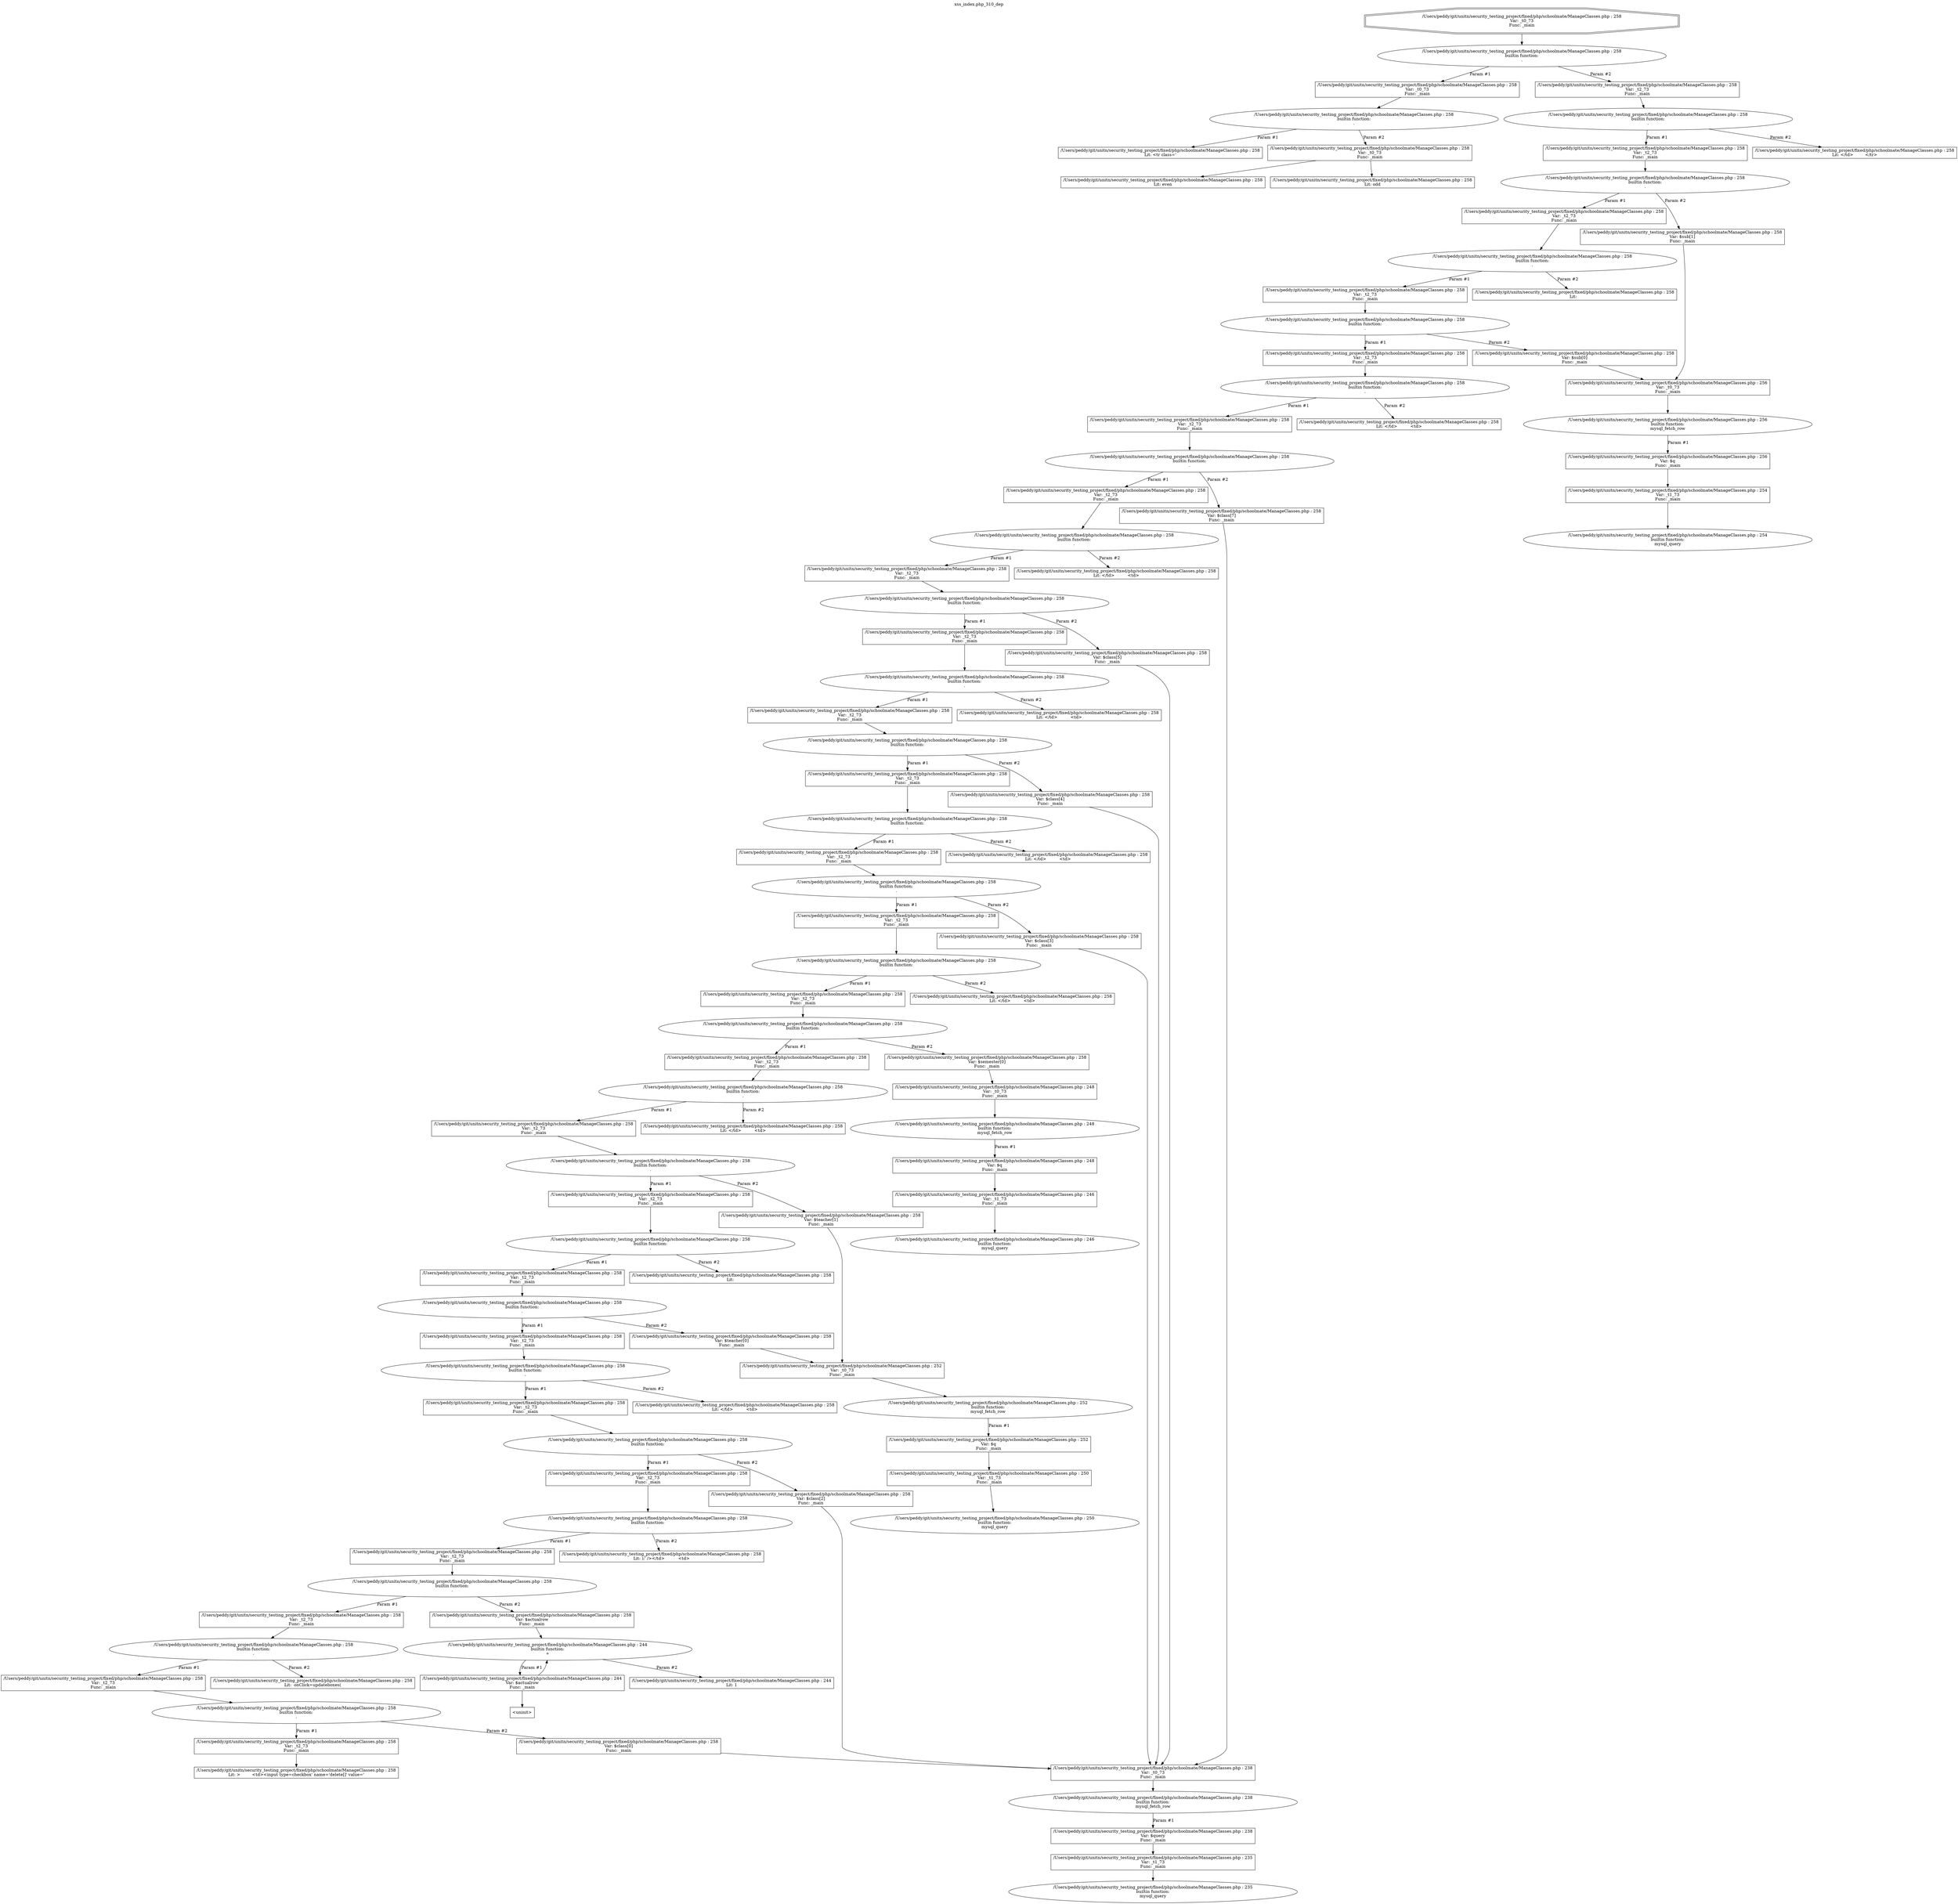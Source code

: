digraph cfg {
  label="xss_index.php_310_dep";
  labelloc=t;
  n1 [shape=doubleoctagon, label="/Users/peddy/git/unitn/security_testing_project/fixed/php/schoolmate/ManageClasses.php : 258\nVar: _t0_73\nFunc: _main\n"];
  n2 [shape=ellipse, label="/Users/peddy/git/unitn/security_testing_project/fixed/php/schoolmate/ManageClasses.php : 258\nbuiltin function:\n.\n"];
  n3 [shape=box, label="/Users/peddy/git/unitn/security_testing_project/fixed/php/schoolmate/ManageClasses.php : 258\nVar: _t0_73\nFunc: _main\n"];
  n4 [shape=ellipse, label="/Users/peddy/git/unitn/security_testing_project/fixed/php/schoolmate/ManageClasses.php : 258\nbuiltin function:\n.\n"];
  n5 [shape=box, label="/Users/peddy/git/unitn/security_testing_project/fixed/php/schoolmate/ManageClasses.php : 258\nLit: <tr class='\n"];
  n6 [shape=box, label="/Users/peddy/git/unitn/security_testing_project/fixed/php/schoolmate/ManageClasses.php : 258\nVar: _t0_73\nFunc: _main\n"];
  n7 [shape=box, label="/Users/peddy/git/unitn/security_testing_project/fixed/php/schoolmate/ManageClasses.php : 258\nLit: even\n"];
  n8 [shape=box, label="/Users/peddy/git/unitn/security_testing_project/fixed/php/schoolmate/ManageClasses.php : 258\nLit: odd\n"];
  n9 [shape=box, label="/Users/peddy/git/unitn/security_testing_project/fixed/php/schoolmate/ManageClasses.php : 258\nVar: _t2_73\nFunc: _main\n"];
  n10 [shape=ellipse, label="/Users/peddy/git/unitn/security_testing_project/fixed/php/schoolmate/ManageClasses.php : 258\nbuiltin function:\n.\n"];
  n11 [shape=box, label="/Users/peddy/git/unitn/security_testing_project/fixed/php/schoolmate/ManageClasses.php : 258\nVar: _t2_73\nFunc: _main\n"];
  n12 [shape=ellipse, label="/Users/peddy/git/unitn/security_testing_project/fixed/php/schoolmate/ManageClasses.php : 258\nbuiltin function:\n.\n"];
  n13 [shape=box, label="/Users/peddy/git/unitn/security_testing_project/fixed/php/schoolmate/ManageClasses.php : 258\nVar: _t2_73\nFunc: _main\n"];
  n14 [shape=ellipse, label="/Users/peddy/git/unitn/security_testing_project/fixed/php/schoolmate/ManageClasses.php : 258\nbuiltin function:\n.\n"];
  n15 [shape=box, label="/Users/peddy/git/unitn/security_testing_project/fixed/php/schoolmate/ManageClasses.php : 258\nVar: _t2_73\nFunc: _main\n"];
  n16 [shape=ellipse, label="/Users/peddy/git/unitn/security_testing_project/fixed/php/schoolmate/ManageClasses.php : 258\nbuiltin function:\n.\n"];
  n17 [shape=box, label="/Users/peddy/git/unitn/security_testing_project/fixed/php/schoolmate/ManageClasses.php : 258\nVar: _t2_73\nFunc: _main\n"];
  n18 [shape=ellipse, label="/Users/peddy/git/unitn/security_testing_project/fixed/php/schoolmate/ManageClasses.php : 258\nbuiltin function:\n.\n"];
  n19 [shape=box, label="/Users/peddy/git/unitn/security_testing_project/fixed/php/schoolmate/ManageClasses.php : 258\nVar: _t2_73\nFunc: _main\n"];
  n20 [shape=ellipse, label="/Users/peddy/git/unitn/security_testing_project/fixed/php/schoolmate/ManageClasses.php : 258\nbuiltin function:\n.\n"];
  n21 [shape=box, label="/Users/peddy/git/unitn/security_testing_project/fixed/php/schoolmate/ManageClasses.php : 258\nVar: _t2_73\nFunc: _main\n"];
  n22 [shape=ellipse, label="/Users/peddy/git/unitn/security_testing_project/fixed/php/schoolmate/ManageClasses.php : 258\nbuiltin function:\n.\n"];
  n23 [shape=box, label="/Users/peddy/git/unitn/security_testing_project/fixed/php/schoolmate/ManageClasses.php : 258\nVar: _t2_73\nFunc: _main\n"];
  n24 [shape=ellipse, label="/Users/peddy/git/unitn/security_testing_project/fixed/php/schoolmate/ManageClasses.php : 258\nbuiltin function:\n.\n"];
  n25 [shape=box, label="/Users/peddy/git/unitn/security_testing_project/fixed/php/schoolmate/ManageClasses.php : 258\nVar: _t2_73\nFunc: _main\n"];
  n26 [shape=ellipse, label="/Users/peddy/git/unitn/security_testing_project/fixed/php/schoolmate/ManageClasses.php : 258\nbuiltin function:\n.\n"];
  n27 [shape=box, label="/Users/peddy/git/unitn/security_testing_project/fixed/php/schoolmate/ManageClasses.php : 258\nVar: _t2_73\nFunc: _main\n"];
  n28 [shape=ellipse, label="/Users/peddy/git/unitn/security_testing_project/fixed/php/schoolmate/ManageClasses.php : 258\nbuiltin function:\n.\n"];
  n29 [shape=box, label="/Users/peddy/git/unitn/security_testing_project/fixed/php/schoolmate/ManageClasses.php : 258\nVar: _t2_73\nFunc: _main\n"];
  n30 [shape=ellipse, label="/Users/peddy/git/unitn/security_testing_project/fixed/php/schoolmate/ManageClasses.php : 258\nbuiltin function:\n.\n"];
  n31 [shape=box, label="/Users/peddy/git/unitn/security_testing_project/fixed/php/schoolmate/ManageClasses.php : 258\nVar: _t2_73\nFunc: _main\n"];
  n32 [shape=ellipse, label="/Users/peddy/git/unitn/security_testing_project/fixed/php/schoolmate/ManageClasses.php : 258\nbuiltin function:\n.\n"];
  n33 [shape=box, label="/Users/peddy/git/unitn/security_testing_project/fixed/php/schoolmate/ManageClasses.php : 258\nVar: _t2_73\nFunc: _main\n"];
  n34 [shape=ellipse, label="/Users/peddy/git/unitn/security_testing_project/fixed/php/schoolmate/ManageClasses.php : 258\nbuiltin function:\n.\n"];
  n35 [shape=box, label="/Users/peddy/git/unitn/security_testing_project/fixed/php/schoolmate/ManageClasses.php : 258\nVar: _t2_73\nFunc: _main\n"];
  n36 [shape=ellipse, label="/Users/peddy/git/unitn/security_testing_project/fixed/php/schoolmate/ManageClasses.php : 258\nbuiltin function:\n.\n"];
  n37 [shape=box, label="/Users/peddy/git/unitn/security_testing_project/fixed/php/schoolmate/ManageClasses.php : 258\nVar: _t2_73\nFunc: _main\n"];
  n38 [shape=ellipse, label="/Users/peddy/git/unitn/security_testing_project/fixed/php/schoolmate/ManageClasses.php : 258\nbuiltin function:\n.\n"];
  n39 [shape=box, label="/Users/peddy/git/unitn/security_testing_project/fixed/php/schoolmate/ManageClasses.php : 258\nVar: _t2_73\nFunc: _main\n"];
  n40 [shape=ellipse, label="/Users/peddy/git/unitn/security_testing_project/fixed/php/schoolmate/ManageClasses.php : 258\nbuiltin function:\n.\n"];
  n41 [shape=box, label="/Users/peddy/git/unitn/security_testing_project/fixed/php/schoolmate/ManageClasses.php : 258\nVar: _t2_73\nFunc: _main\n"];
  n42 [shape=ellipse, label="/Users/peddy/git/unitn/security_testing_project/fixed/php/schoolmate/ManageClasses.php : 258\nbuiltin function:\n.\n"];
  n43 [shape=box, label="/Users/peddy/git/unitn/security_testing_project/fixed/php/schoolmate/ManageClasses.php : 258\nVar: _t2_73\nFunc: _main\n"];
  n44 [shape=ellipse, label="/Users/peddy/git/unitn/security_testing_project/fixed/php/schoolmate/ManageClasses.php : 258\nbuiltin function:\n.\n"];
  n45 [shape=box, label="/Users/peddy/git/unitn/security_testing_project/fixed/php/schoolmate/ManageClasses.php : 258\nVar: _t2_73\nFunc: _main\n"];
  n46 [shape=ellipse, label="/Users/peddy/git/unitn/security_testing_project/fixed/php/schoolmate/ManageClasses.php : 258\nbuiltin function:\n.\n"];
  n47 [shape=box, label="/Users/peddy/git/unitn/security_testing_project/fixed/php/schoolmate/ManageClasses.php : 258\nVar: _t2_73\nFunc: _main\n"];
  n48 [shape=ellipse, label="/Users/peddy/git/unitn/security_testing_project/fixed/php/schoolmate/ManageClasses.php : 258\nbuiltin function:\n.\n"];
  n49 [shape=box, label="/Users/peddy/git/unitn/security_testing_project/fixed/php/schoolmate/ManageClasses.php : 258\nVar: _t2_73\nFunc: _main\n"];
  n50 [shape=ellipse, label="/Users/peddy/git/unitn/security_testing_project/fixed/php/schoolmate/ManageClasses.php : 258\nbuiltin function:\n.\n"];
  n51 [shape=box, label="/Users/peddy/git/unitn/security_testing_project/fixed/php/schoolmate/ManageClasses.php : 258\nVar: _t2_73\nFunc: _main\n"];
  n52 [shape=ellipse, label="/Users/peddy/git/unitn/security_testing_project/fixed/php/schoolmate/ManageClasses.php : 258\nbuiltin function:\n.\n"];
  n53 [shape=box, label="/Users/peddy/git/unitn/security_testing_project/fixed/php/schoolmate/ManageClasses.php : 258\nVar: _t2_73\nFunc: _main\n"];
  n54 [shape=ellipse, label="/Users/peddy/git/unitn/security_testing_project/fixed/php/schoolmate/ManageClasses.php : 258\nbuiltin function:\n.\n"];
  n55 [shape=box, label="/Users/peddy/git/unitn/security_testing_project/fixed/php/schoolmate/ManageClasses.php : 258\nVar: _t2_73\nFunc: _main\n"];
  n56 [shape=ellipse, label="/Users/peddy/git/unitn/security_testing_project/fixed/php/schoolmate/ManageClasses.php : 258\nbuiltin function:\n.\n"];
  n57 [shape=box, label="/Users/peddy/git/unitn/security_testing_project/fixed/php/schoolmate/ManageClasses.php : 258\nVar: _t2_73\nFunc: _main\n"];
  n58 [shape=box, label="/Users/peddy/git/unitn/security_testing_project/fixed/php/schoolmate/ManageClasses.php : 258\nLit: >	  <td><input type=checkbox' name='delete[]' value='\n"];
  n59 [shape=box, label="/Users/peddy/git/unitn/security_testing_project/fixed/php/schoolmate/ManageClasses.php : 258\nVar: $class[0]\nFunc: _main\n"];
  n60 [shape=box, label="/Users/peddy/git/unitn/security_testing_project/fixed/php/schoolmate/ManageClasses.php : 238\nVar: _t0_73\nFunc: _main\n"];
  n61 [shape=ellipse, label="/Users/peddy/git/unitn/security_testing_project/fixed/php/schoolmate/ManageClasses.php : 238\nbuiltin function:\nmysql_fetch_row\n"];
  n62 [shape=box, label="/Users/peddy/git/unitn/security_testing_project/fixed/php/schoolmate/ManageClasses.php : 238\nVar: $query\nFunc: _main\n"];
  n63 [shape=box, label="/Users/peddy/git/unitn/security_testing_project/fixed/php/schoolmate/ManageClasses.php : 235\nVar: _t1_73\nFunc: _main\n"];
  n64 [shape=ellipse, label="/Users/peddy/git/unitn/security_testing_project/fixed/php/schoolmate/ManageClasses.php : 235\nbuiltin function:\nmysql_query\n"];
  n65 [shape=box, label="/Users/peddy/git/unitn/security_testing_project/fixed/php/schoolmate/ManageClasses.php : 258\nLit:  onClick=updateboxes(\n"];
  n66 [shape=box, label="/Users/peddy/git/unitn/security_testing_project/fixed/php/schoolmate/ManageClasses.php : 258\nVar: $actualrow\nFunc: _main\n"];
  n67 [shape=ellipse, label="/Users/peddy/git/unitn/security_testing_project/fixed/php/schoolmate/ManageClasses.php : 244\nbuiltin function:\n+\n"];
  n68 [shape=box, label="/Users/peddy/git/unitn/security_testing_project/fixed/php/schoolmate/ManageClasses.php : 244\nVar: $actualrow\nFunc: _main\n"];
  n69 [shape=box, label="<uninit>"];
  n70 [shape=box, label="/Users/peddy/git/unitn/security_testing_project/fixed/php/schoolmate/ManageClasses.php : 244\nLit: 1\n"];
  n71 [shape=box, label="/Users/peddy/git/unitn/security_testing_project/fixed/php/schoolmate/ManageClasses.php : 258\nLit: );' /></td>	  <td>\n"];
  n72 [shape=box, label="/Users/peddy/git/unitn/security_testing_project/fixed/php/schoolmate/ManageClasses.php : 258\nVar: $class[2]\nFunc: _main\n"];
  n73 [shape=box, label="/Users/peddy/git/unitn/security_testing_project/fixed/php/schoolmate/ManageClasses.php : 258\nLit: </td>	  <td>\n"];
  n74 [shape=box, label="/Users/peddy/git/unitn/security_testing_project/fixed/php/schoolmate/ManageClasses.php : 258\nVar: $teacher[0]\nFunc: _main\n"];
  n75 [shape=box, label="/Users/peddy/git/unitn/security_testing_project/fixed/php/schoolmate/ManageClasses.php : 252\nVar: _t0_73\nFunc: _main\n"];
  n76 [shape=ellipse, label="/Users/peddy/git/unitn/security_testing_project/fixed/php/schoolmate/ManageClasses.php : 252\nbuiltin function:\nmysql_fetch_row\n"];
  n77 [shape=box, label="/Users/peddy/git/unitn/security_testing_project/fixed/php/schoolmate/ManageClasses.php : 252\nVar: $q\nFunc: _main\n"];
  n78 [shape=box, label="/Users/peddy/git/unitn/security_testing_project/fixed/php/schoolmate/ManageClasses.php : 250\nVar: _t1_73\nFunc: _main\n"];
  n79 [shape=ellipse, label="/Users/peddy/git/unitn/security_testing_project/fixed/php/schoolmate/ManageClasses.php : 250\nbuiltin function:\nmysql_query\n"];
  n80 [shape=box, label="/Users/peddy/git/unitn/security_testing_project/fixed/php/schoolmate/ManageClasses.php : 258\nLit:  \n"];
  n81 [shape=box, label="/Users/peddy/git/unitn/security_testing_project/fixed/php/schoolmate/ManageClasses.php : 258\nVar: $teacher[1]\nFunc: _main\n"];
  n82 [shape=box, label="/Users/peddy/git/unitn/security_testing_project/fixed/php/schoolmate/ManageClasses.php : 258\nLit: </td>	  <td>\n"];
  n83 [shape=box, label="/Users/peddy/git/unitn/security_testing_project/fixed/php/schoolmate/ManageClasses.php : 258\nVar: $semester[0]\nFunc: _main\n"];
  n84 [shape=box, label="/Users/peddy/git/unitn/security_testing_project/fixed/php/schoolmate/ManageClasses.php : 248\nVar: _t0_73\nFunc: _main\n"];
  n85 [shape=ellipse, label="/Users/peddy/git/unitn/security_testing_project/fixed/php/schoolmate/ManageClasses.php : 248\nbuiltin function:\nmysql_fetch_row\n"];
  n86 [shape=box, label="/Users/peddy/git/unitn/security_testing_project/fixed/php/schoolmate/ManageClasses.php : 248\nVar: $q\nFunc: _main\n"];
  n87 [shape=box, label="/Users/peddy/git/unitn/security_testing_project/fixed/php/schoolmate/ManageClasses.php : 246\nVar: _t1_73\nFunc: _main\n"];
  n88 [shape=ellipse, label="/Users/peddy/git/unitn/security_testing_project/fixed/php/schoolmate/ManageClasses.php : 246\nbuiltin function:\nmysql_query\n"];
  n89 [shape=box, label="/Users/peddy/git/unitn/security_testing_project/fixed/php/schoolmate/ManageClasses.php : 258\nLit: </td>	  <td>\n"];
  n90 [shape=box, label="/Users/peddy/git/unitn/security_testing_project/fixed/php/schoolmate/ManageClasses.php : 258\nVar: $class[3]\nFunc: _main\n"];
  n91 [shape=box, label="/Users/peddy/git/unitn/security_testing_project/fixed/php/schoolmate/ManageClasses.php : 258\nLit: </td>	  <td>\n"];
  n92 [shape=box, label="/Users/peddy/git/unitn/security_testing_project/fixed/php/schoolmate/ManageClasses.php : 258\nVar: $class[4]\nFunc: _main\n"];
  n93 [shape=box, label="/Users/peddy/git/unitn/security_testing_project/fixed/php/schoolmate/ManageClasses.php : 258\nLit: </td>	  <td>\n"];
  n94 [shape=box, label="/Users/peddy/git/unitn/security_testing_project/fixed/php/schoolmate/ManageClasses.php : 258\nVar: $class[5]\nFunc: _main\n"];
  n95 [shape=box, label="/Users/peddy/git/unitn/security_testing_project/fixed/php/schoolmate/ManageClasses.php : 258\nLit: </td>	  <td>\n"];
  n96 [shape=box, label="/Users/peddy/git/unitn/security_testing_project/fixed/php/schoolmate/ManageClasses.php : 258\nVar: $class[7]\nFunc: _main\n"];
  n97 [shape=box, label="/Users/peddy/git/unitn/security_testing_project/fixed/php/schoolmate/ManageClasses.php : 258\nLit: </td>	  <td>\n"];
  n98 [shape=box, label="/Users/peddy/git/unitn/security_testing_project/fixed/php/schoolmate/ManageClasses.php : 258\nVar: $sub[0]\nFunc: _main\n"];
  n99 [shape=box, label="/Users/peddy/git/unitn/security_testing_project/fixed/php/schoolmate/ManageClasses.php : 256\nVar: _t0_73\nFunc: _main\n"];
  n100 [shape=ellipse, label="/Users/peddy/git/unitn/security_testing_project/fixed/php/schoolmate/ManageClasses.php : 256\nbuiltin function:\nmysql_fetch_row\n"];
  n101 [shape=box, label="/Users/peddy/git/unitn/security_testing_project/fixed/php/schoolmate/ManageClasses.php : 256\nVar: $q\nFunc: _main\n"];
  n102 [shape=box, label="/Users/peddy/git/unitn/security_testing_project/fixed/php/schoolmate/ManageClasses.php : 254\nVar: _t1_73\nFunc: _main\n"];
  n103 [shape=ellipse, label="/Users/peddy/git/unitn/security_testing_project/fixed/php/schoolmate/ManageClasses.php : 254\nbuiltin function:\nmysql_query\n"];
  n104 [shape=box, label="/Users/peddy/git/unitn/security_testing_project/fixed/php/schoolmate/ManageClasses.php : 258\nLit:  \n"];
  n105 [shape=box, label="/Users/peddy/git/unitn/security_testing_project/fixed/php/schoolmate/ManageClasses.php : 258\nVar: $sub[1]\nFunc: _main\n"];
  n106 [shape=box, label="/Users/peddy/git/unitn/security_testing_project/fixed/php/schoolmate/ManageClasses.php : 258\nLit: </td>	 </tr>\n"];
  n1 -> n2;
  n3 -> n4;
  n4 -> n5[label="Param #1"];
  n4 -> n6[label="Param #2"];
  n6 -> n7;
  n6 -> n8;
  n2 -> n3[label="Param #1"];
  n2 -> n9[label="Param #2"];
  n9 -> n10;
  n11 -> n12;
  n13 -> n14;
  n15 -> n16;
  n17 -> n18;
  n19 -> n20;
  n21 -> n22;
  n23 -> n24;
  n25 -> n26;
  n27 -> n28;
  n29 -> n30;
  n31 -> n32;
  n33 -> n34;
  n35 -> n36;
  n37 -> n38;
  n39 -> n40;
  n41 -> n42;
  n43 -> n44;
  n45 -> n46;
  n47 -> n48;
  n49 -> n50;
  n51 -> n52;
  n53 -> n54;
  n55 -> n56;
  n57 -> n58;
  n56 -> n57[label="Param #1"];
  n56 -> n59[label="Param #2"];
  n60 -> n61;
  n63 -> n64;
  n62 -> n63;
  n61 -> n62[label="Param #1"];
  n59 -> n60;
  n54 -> n55[label="Param #1"];
  n54 -> n65[label="Param #2"];
  n52 -> n53[label="Param #1"];
  n52 -> n66[label="Param #2"];
  n66 -> n67;
  n68 -> n67;
  n68 -> n69;
  n67 -> n68[label="Param #1"];
  n67 -> n70[label="Param #2"];
  n50 -> n51[label="Param #1"];
  n50 -> n71[label="Param #2"];
  n48 -> n49[label="Param #1"];
  n48 -> n72[label="Param #2"];
  n72 -> n60;
  n46 -> n47[label="Param #1"];
  n46 -> n73[label="Param #2"];
  n44 -> n45[label="Param #1"];
  n44 -> n74[label="Param #2"];
  n75 -> n76;
  n78 -> n79;
  n77 -> n78;
  n76 -> n77[label="Param #1"];
  n74 -> n75;
  n42 -> n43[label="Param #1"];
  n42 -> n80[label="Param #2"];
  n40 -> n41[label="Param #1"];
  n40 -> n81[label="Param #2"];
  n81 -> n75;
  n38 -> n39[label="Param #1"];
  n38 -> n82[label="Param #2"];
  n36 -> n37[label="Param #1"];
  n36 -> n83[label="Param #2"];
  n84 -> n85;
  n87 -> n88;
  n86 -> n87;
  n85 -> n86[label="Param #1"];
  n83 -> n84;
  n34 -> n35[label="Param #1"];
  n34 -> n89[label="Param #2"];
  n32 -> n33[label="Param #1"];
  n32 -> n90[label="Param #2"];
  n90 -> n60;
  n30 -> n31[label="Param #1"];
  n30 -> n91[label="Param #2"];
  n28 -> n29[label="Param #1"];
  n28 -> n92[label="Param #2"];
  n92 -> n60;
  n26 -> n27[label="Param #1"];
  n26 -> n93[label="Param #2"];
  n24 -> n25[label="Param #1"];
  n24 -> n94[label="Param #2"];
  n94 -> n60;
  n22 -> n23[label="Param #1"];
  n22 -> n95[label="Param #2"];
  n20 -> n21[label="Param #1"];
  n20 -> n96[label="Param #2"];
  n96 -> n60;
  n18 -> n19[label="Param #1"];
  n18 -> n97[label="Param #2"];
  n16 -> n17[label="Param #1"];
  n16 -> n98[label="Param #2"];
  n99 -> n100;
  n102 -> n103;
  n101 -> n102;
  n100 -> n101[label="Param #1"];
  n98 -> n99;
  n14 -> n15[label="Param #1"];
  n14 -> n104[label="Param #2"];
  n12 -> n13[label="Param #1"];
  n12 -> n105[label="Param #2"];
  n105 -> n99;
  n10 -> n11[label="Param #1"];
  n10 -> n106[label="Param #2"];
}
